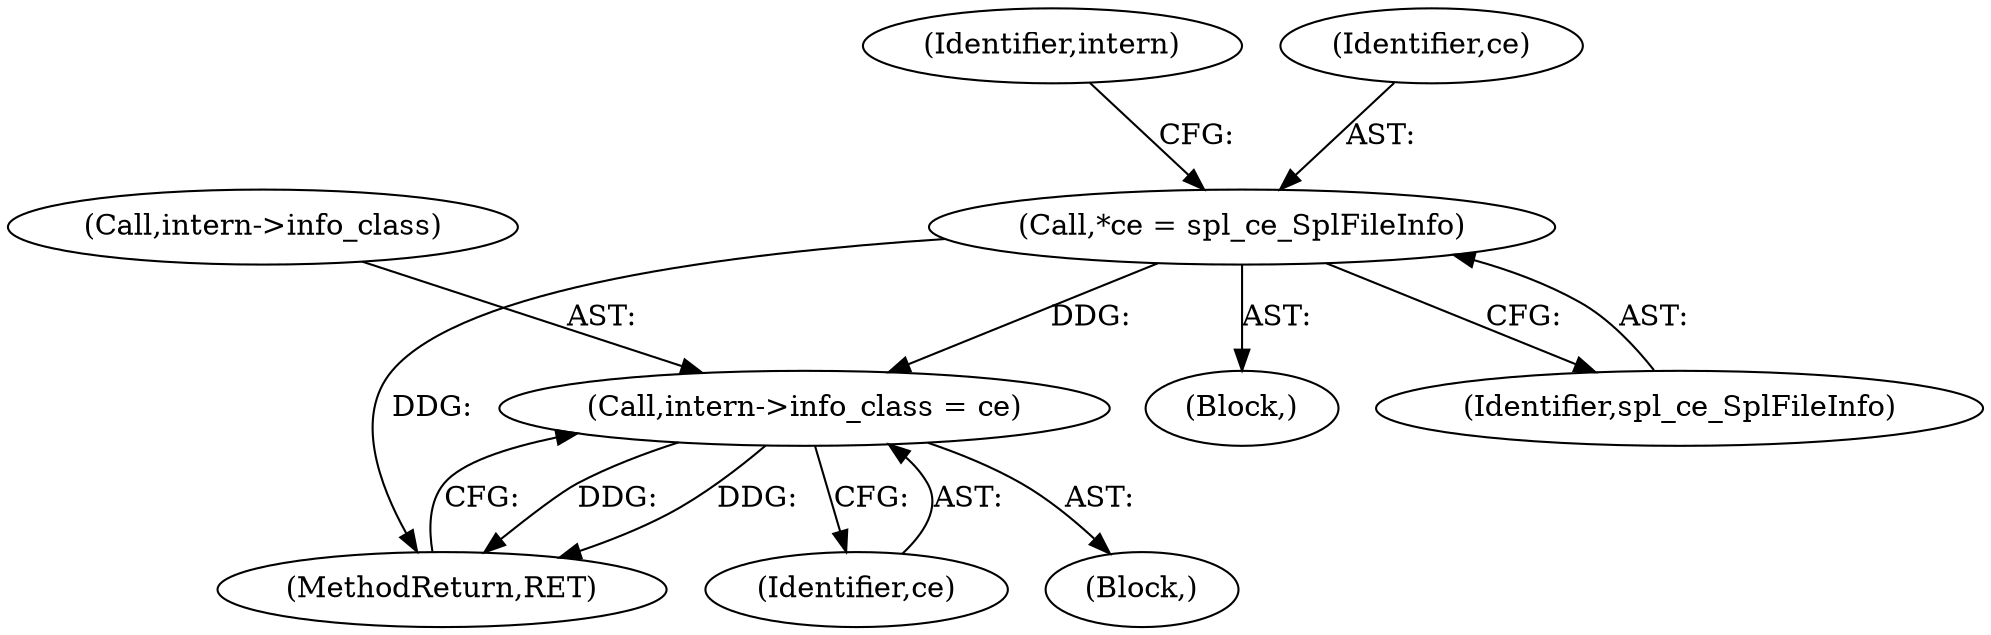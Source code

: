 digraph "0_php-src_7245bff300d3fa8bacbef7897ff080a6f1c23eba?w=1_14@pointer" {
"1000105" [label="(Call,*ce = spl_ce_SplFileInfo)"];
"1000110" [label="(Call,intern->info_class = ce)"];
"1000111" [label="(Call,intern->info_class)"];
"1000114" [label="(Identifier,ce)"];
"1000103" [label="(Block,)"];
"1000112" [label="(Identifier,intern)"];
"1000105" [label="(Call,*ce = spl_ce_SplFileInfo)"];
"1000106" [label="(Identifier,ce)"];
"1000115" [label="(MethodReturn,RET)"];
"1000109" [label="(Block,)"];
"1000107" [label="(Identifier,spl_ce_SplFileInfo)"];
"1000110" [label="(Call,intern->info_class = ce)"];
"1000105" -> "1000103"  [label="AST: "];
"1000105" -> "1000107"  [label="CFG: "];
"1000106" -> "1000105"  [label="AST: "];
"1000107" -> "1000105"  [label="AST: "];
"1000112" -> "1000105"  [label="CFG: "];
"1000105" -> "1000115"  [label="DDG: "];
"1000105" -> "1000110"  [label="DDG: "];
"1000110" -> "1000109"  [label="AST: "];
"1000110" -> "1000114"  [label="CFG: "];
"1000111" -> "1000110"  [label="AST: "];
"1000114" -> "1000110"  [label="AST: "];
"1000115" -> "1000110"  [label="CFG: "];
"1000110" -> "1000115"  [label="DDG: "];
"1000110" -> "1000115"  [label="DDG: "];
}
